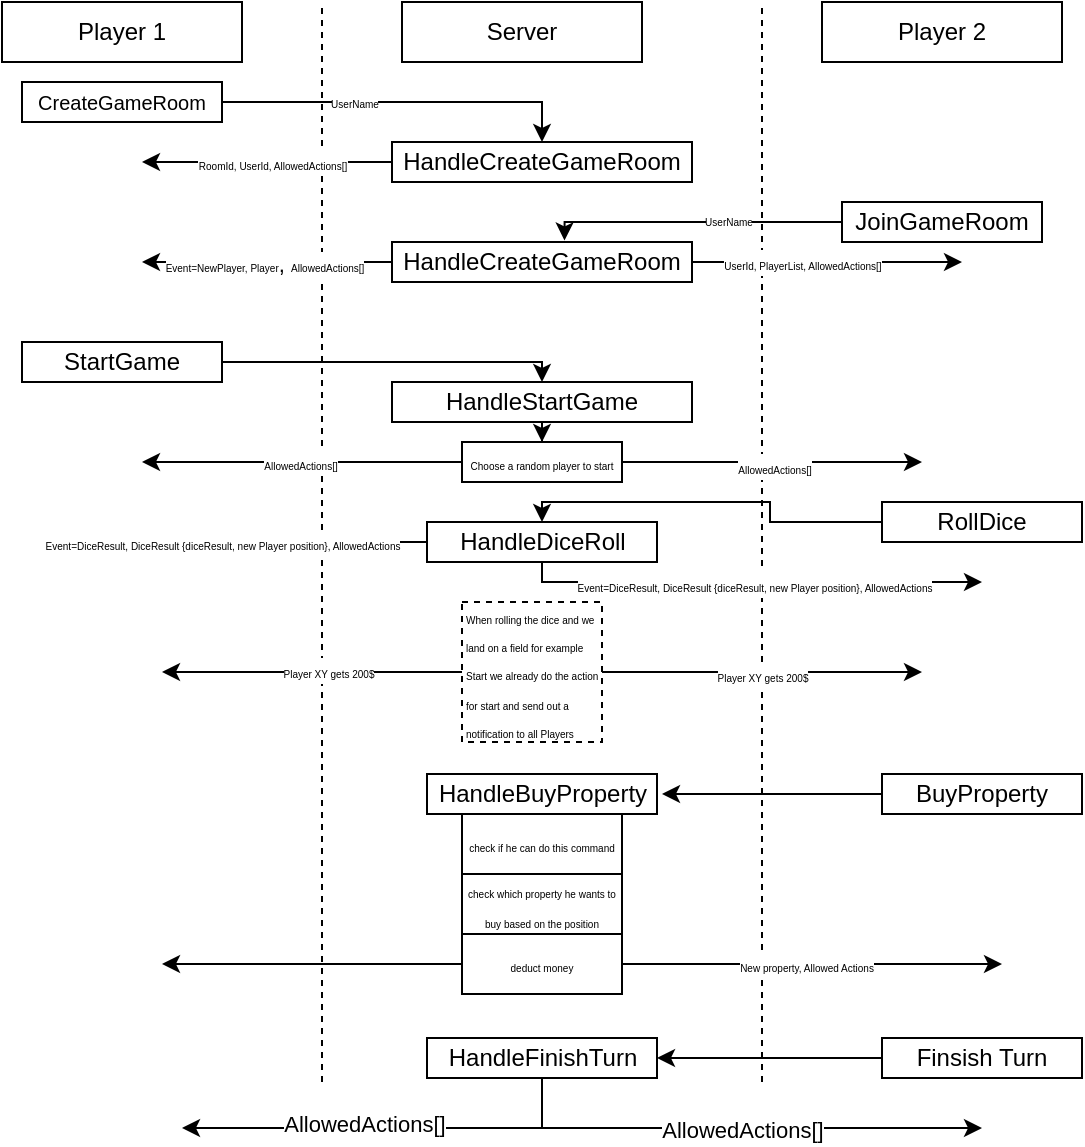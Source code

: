 <mxfile version="26.0.12">
  <diagram name="Page-1" id="1JltymOU_94CAYNyti2q">
    <mxGraphModel dx="1076" dy="583" grid="1" gridSize="10" guides="1" tooltips="1" connect="1" arrows="1" fold="1" page="1" pageScale="1" pageWidth="827" pageHeight="1169" math="0" shadow="0">
      <root>
        <mxCell id="0" />
        <mxCell id="1" parent="0" />
        <mxCell id="a0pdIB2whQw5H2ZO3lu2-11" value="Player 1" style="rounded=0;whiteSpace=wrap;html=1;" vertex="1" parent="1">
          <mxGeometry x="60" y="110" width="120" height="30" as="geometry" />
        </mxCell>
        <mxCell id="a0pdIB2whQw5H2ZO3lu2-12" value="" style="endArrow=none;dashed=1;html=1;rounded=0;" edge="1" parent="1">
          <mxGeometry width="50" height="50" relative="1" as="geometry">
            <mxPoint x="220" y="650" as="sourcePoint" />
            <mxPoint x="220" y="110" as="targetPoint" />
          </mxGeometry>
        </mxCell>
        <mxCell id="a0pdIB2whQw5H2ZO3lu2-19" style="edgeStyle=orthogonalEdgeStyle;rounded=0;orthogonalLoop=1;jettySize=auto;html=1;" edge="1" parent="1" source="a0pdIB2whQw5H2ZO3lu2-13">
          <mxGeometry relative="1" as="geometry">
            <mxPoint x="130" y="190" as="targetPoint" />
            <Array as="points">
              <mxPoint x="160" y="190" />
              <mxPoint x="160" y="190" />
            </Array>
          </mxGeometry>
        </mxCell>
        <mxCell id="a0pdIB2whQw5H2ZO3lu2-21" value="&lt;font style=&quot;font-size: 5px;&quot;&gt;RoomId, UserId, AllowedActions[]&lt;/font&gt;" style="edgeLabel;html=1;align=center;verticalAlign=middle;resizable=0;points=[];" vertex="1" connectable="0" parent="a0pdIB2whQw5H2ZO3lu2-19">
          <mxGeometry x="0.025" relative="1" as="geometry">
            <mxPoint x="4" as="offset" />
          </mxGeometry>
        </mxCell>
        <mxCell id="a0pdIB2whQw5H2ZO3lu2-13" value="HandleCreateGameRoom" style="rounded=0;whiteSpace=wrap;html=1;" vertex="1" parent="1">
          <mxGeometry x="255" y="180" width="150" height="20" as="geometry" />
        </mxCell>
        <mxCell id="a0pdIB2whQw5H2ZO3lu2-14" value="Server" style="rounded=0;whiteSpace=wrap;html=1;" vertex="1" parent="1">
          <mxGeometry x="260" y="110" width="120" height="30" as="geometry" />
        </mxCell>
        <mxCell id="a0pdIB2whQw5H2ZO3lu2-15" value="Player 2" style="rounded=0;whiteSpace=wrap;html=1;" vertex="1" parent="1">
          <mxGeometry x="470" y="110" width="120" height="30" as="geometry" />
        </mxCell>
        <mxCell id="a0pdIB2whQw5H2ZO3lu2-16" value="" style="endArrow=none;dashed=1;html=1;rounded=0;" edge="1" parent="1">
          <mxGeometry width="50" height="50" relative="1" as="geometry">
            <mxPoint x="440" y="650" as="sourcePoint" />
            <mxPoint x="440" y="110" as="targetPoint" />
          </mxGeometry>
        </mxCell>
        <mxCell id="a0pdIB2whQw5H2ZO3lu2-18" style="edgeStyle=orthogonalEdgeStyle;rounded=0;orthogonalLoop=1;jettySize=auto;html=1;entryX=0.5;entryY=0;entryDx=0;entryDy=0;" edge="1" parent="1" source="a0pdIB2whQw5H2ZO3lu2-17" target="a0pdIB2whQw5H2ZO3lu2-13">
          <mxGeometry relative="1" as="geometry" />
        </mxCell>
        <mxCell id="a0pdIB2whQw5H2ZO3lu2-44" value="&lt;font style=&quot;font-size: 5px;&quot;&gt;UserName&lt;/font&gt;" style="edgeLabel;html=1;align=center;verticalAlign=middle;resizable=0;points=[];" vertex="1" connectable="0" parent="a0pdIB2whQw5H2ZO3lu2-18">
          <mxGeometry x="-0.271" y="1" relative="1" as="geometry">
            <mxPoint as="offset" />
          </mxGeometry>
        </mxCell>
        <mxCell id="a0pdIB2whQw5H2ZO3lu2-17" value="&lt;font style=&quot;font-size: 10px;&quot;&gt;CreateGameRoom&lt;/font&gt;" style="rounded=0;whiteSpace=wrap;html=1;" vertex="1" parent="1">
          <mxGeometry x="70" y="150" width="100" height="20" as="geometry" />
        </mxCell>
        <mxCell id="a0pdIB2whQw5H2ZO3lu2-20" value="JoinGameRoom" style="rounded=0;whiteSpace=wrap;html=1;" vertex="1" parent="1">
          <mxGeometry x="480" y="210" width="100" height="20" as="geometry" />
        </mxCell>
        <mxCell id="a0pdIB2whQw5H2ZO3lu2-26" style="edgeStyle=orthogonalEdgeStyle;rounded=0;orthogonalLoop=1;jettySize=auto;html=1;" edge="1" parent="1" source="a0pdIB2whQw5H2ZO3lu2-23">
          <mxGeometry relative="1" as="geometry">
            <mxPoint x="540" y="240" as="targetPoint" />
          </mxGeometry>
        </mxCell>
        <mxCell id="a0pdIB2whQw5H2ZO3lu2-28" value="&lt;font style=&quot;font-size: 5px;&quot;&gt;UserId, PlayerList, AllowedActions[]&lt;/font&gt;" style="edgeLabel;html=1;align=center;verticalAlign=middle;resizable=0;points=[];" vertex="1" connectable="0" parent="a0pdIB2whQw5H2ZO3lu2-26">
          <mxGeometry x="-0.308" y="2" relative="1" as="geometry">
            <mxPoint x="8" y="2" as="offset" />
          </mxGeometry>
        </mxCell>
        <mxCell id="a0pdIB2whQw5H2ZO3lu2-29" style="edgeStyle=orthogonalEdgeStyle;rounded=0;orthogonalLoop=1;jettySize=auto;html=1;" edge="1" parent="1" source="a0pdIB2whQw5H2ZO3lu2-23">
          <mxGeometry relative="1" as="geometry">
            <mxPoint x="130" y="240" as="targetPoint" />
          </mxGeometry>
        </mxCell>
        <mxCell id="a0pdIB2whQw5H2ZO3lu2-31" value="&lt;font style=&quot;font-size: 5px;&quot;&gt;Event=NewPlayer, Player&lt;/font&gt;, &lt;font style=&quot;font-size: 5px;&quot;&gt;AllowedActions[]&lt;/font&gt;" style="edgeLabel;html=1;align=center;verticalAlign=middle;resizable=0;points=[];" vertex="1" connectable="0" parent="a0pdIB2whQw5H2ZO3lu2-29">
          <mxGeometry x="0.025" y="-1" relative="1" as="geometry">
            <mxPoint y="1" as="offset" />
          </mxGeometry>
        </mxCell>
        <mxCell id="a0pdIB2whQw5H2ZO3lu2-23" value="HandleCreateGameRoom" style="rounded=0;whiteSpace=wrap;html=1;" vertex="1" parent="1">
          <mxGeometry x="255" y="230" width="150" height="20" as="geometry" />
        </mxCell>
        <mxCell id="a0pdIB2whQw5H2ZO3lu2-27" style="edgeStyle=orthogonalEdgeStyle;rounded=0;orthogonalLoop=1;jettySize=auto;html=1;entryX=0.575;entryY=-0.039;entryDx=0;entryDy=0;entryPerimeter=0;" edge="1" parent="1" source="a0pdIB2whQw5H2ZO3lu2-20" target="a0pdIB2whQw5H2ZO3lu2-23">
          <mxGeometry relative="1" as="geometry">
            <Array as="points">
              <mxPoint x="341" y="220" />
            </Array>
          </mxGeometry>
        </mxCell>
        <mxCell id="a0pdIB2whQw5H2ZO3lu2-45" value="&lt;font style=&quot;font-size: 5px;&quot;&gt;UserName&lt;/font&gt;" style="edgeLabel;html=1;align=center;verticalAlign=middle;resizable=0;points=[];" vertex="1" connectable="0" parent="a0pdIB2whQw5H2ZO3lu2-27">
          <mxGeometry x="-0.226" y="-2" relative="1" as="geometry">
            <mxPoint as="offset" />
          </mxGeometry>
        </mxCell>
        <mxCell id="a0pdIB2whQw5H2ZO3lu2-35" style="edgeStyle=orthogonalEdgeStyle;rounded=0;orthogonalLoop=1;jettySize=auto;html=1;entryX=0.5;entryY=0;entryDx=0;entryDy=0;" edge="1" parent="1" source="a0pdIB2whQw5H2ZO3lu2-32" target="a0pdIB2whQw5H2ZO3lu2-36">
          <mxGeometry relative="1" as="geometry">
            <mxPoint x="310" y="290" as="targetPoint" />
            <Array as="points">
              <mxPoint x="330" y="290" />
            </Array>
          </mxGeometry>
        </mxCell>
        <mxCell id="a0pdIB2whQw5H2ZO3lu2-32" value="StartGame" style="rounded=0;whiteSpace=wrap;html=1;" vertex="1" parent="1">
          <mxGeometry x="70" y="280" width="100" height="20" as="geometry" />
        </mxCell>
        <mxCell id="a0pdIB2whQw5H2ZO3lu2-38" value="" style="edgeStyle=orthogonalEdgeStyle;rounded=0;orthogonalLoop=1;jettySize=auto;html=1;" edge="1" parent="1" source="a0pdIB2whQw5H2ZO3lu2-36" target="a0pdIB2whQw5H2ZO3lu2-37">
          <mxGeometry relative="1" as="geometry" />
        </mxCell>
        <mxCell id="a0pdIB2whQw5H2ZO3lu2-36" value="HandleStartGame" style="rounded=0;whiteSpace=wrap;html=1;" vertex="1" parent="1">
          <mxGeometry x="255" y="300" width="150" height="20" as="geometry" />
        </mxCell>
        <mxCell id="a0pdIB2whQw5H2ZO3lu2-39" style="edgeStyle=orthogonalEdgeStyle;rounded=0;orthogonalLoop=1;jettySize=auto;html=1;" edge="1" parent="1" source="a0pdIB2whQw5H2ZO3lu2-37">
          <mxGeometry relative="1" as="geometry">
            <mxPoint x="130" y="340" as="targetPoint" />
          </mxGeometry>
        </mxCell>
        <mxCell id="a0pdIB2whQw5H2ZO3lu2-40" value="&lt;font style=&quot;font-size: 5px;&quot;&gt;AllowedActions[]&lt;/font&gt;" style="edgeLabel;html=1;align=center;verticalAlign=middle;resizable=0;points=[];" vertex="1" connectable="0" parent="a0pdIB2whQw5H2ZO3lu2-39">
          <mxGeometry x="0.018" y="-1" relative="1" as="geometry">
            <mxPoint as="offset" />
          </mxGeometry>
        </mxCell>
        <mxCell id="a0pdIB2whQw5H2ZO3lu2-37" value="&lt;font style=&quot;font-size: 5px;&quot;&gt;Choose a random player to start&lt;/font&gt;" style="rounded=0;whiteSpace=wrap;html=1;" vertex="1" parent="1">
          <mxGeometry x="290" y="330" width="80" height="20" as="geometry" />
        </mxCell>
        <mxCell id="a0pdIB2whQw5H2ZO3lu2-41" style="edgeStyle=orthogonalEdgeStyle;rounded=0;orthogonalLoop=1;jettySize=auto;html=1;exitX=1;exitY=0.5;exitDx=0;exitDy=0;" edge="1" parent="1" source="a0pdIB2whQw5H2ZO3lu2-37">
          <mxGeometry relative="1" as="geometry">
            <mxPoint x="520" y="340" as="targetPoint" />
            <mxPoint x="600" y="350" as="sourcePoint" />
          </mxGeometry>
        </mxCell>
        <mxCell id="a0pdIB2whQw5H2ZO3lu2-42" value="&lt;font style=&quot;font-size: 5px;&quot;&gt;AllowedActions[]&lt;/font&gt;" style="edgeLabel;html=1;align=center;verticalAlign=middle;resizable=0;points=[];" vertex="1" connectable="0" parent="a0pdIB2whQw5H2ZO3lu2-41">
          <mxGeometry x="0.018" y="-1" relative="1" as="geometry">
            <mxPoint as="offset" />
          </mxGeometry>
        </mxCell>
        <mxCell id="a0pdIB2whQw5H2ZO3lu2-46" style="edgeStyle=orthogonalEdgeStyle;rounded=0;orthogonalLoop=1;jettySize=auto;html=1;entryX=0.5;entryY=0;entryDx=0;entryDy=0;" edge="1" parent="1" source="a0pdIB2whQw5H2ZO3lu2-43" target="a0pdIB2whQw5H2ZO3lu2-47">
          <mxGeometry relative="1" as="geometry">
            <mxPoint x="400" y="380" as="targetPoint" />
            <Array as="points">
              <mxPoint x="444" y="370" />
              <mxPoint x="444" y="360" />
              <mxPoint x="330" y="360" />
            </Array>
          </mxGeometry>
        </mxCell>
        <mxCell id="a0pdIB2whQw5H2ZO3lu2-43" value="RollDice" style="rounded=0;whiteSpace=wrap;html=1;" vertex="1" parent="1">
          <mxGeometry x="500" y="360" width="100" height="20" as="geometry" />
        </mxCell>
        <mxCell id="a0pdIB2whQw5H2ZO3lu2-48" style="edgeStyle=orthogonalEdgeStyle;rounded=0;orthogonalLoop=1;jettySize=auto;html=1;" edge="1" parent="1" source="a0pdIB2whQw5H2ZO3lu2-47">
          <mxGeometry relative="1" as="geometry">
            <mxPoint x="550" y="400" as="targetPoint" />
            <Array as="points">
              <mxPoint x="330" y="400" />
            </Array>
          </mxGeometry>
        </mxCell>
        <mxCell id="a0pdIB2whQw5H2ZO3lu2-49" value="&lt;font style=&quot;font-size: 5px;&quot;&gt;Event=DiceResult, DiceResult {diceResult, new Player position}, AllowedActions&lt;/font&gt;" style="edgeLabel;html=1;align=center;verticalAlign=middle;resizable=0;points=[];" vertex="1" connectable="0" parent="a0pdIB2whQw5H2ZO3lu2-48">
          <mxGeometry x="0.007" y="-1" relative="1" as="geometry">
            <mxPoint as="offset" />
          </mxGeometry>
        </mxCell>
        <mxCell id="a0pdIB2whQw5H2ZO3lu2-56" style="edgeStyle=orthogonalEdgeStyle;rounded=0;orthogonalLoop=1;jettySize=auto;html=1;" edge="1" parent="1" source="a0pdIB2whQw5H2ZO3lu2-47">
          <mxGeometry relative="1" as="geometry">
            <mxPoint x="130" y="380" as="targetPoint" />
          </mxGeometry>
        </mxCell>
        <mxCell id="a0pdIB2whQw5H2ZO3lu2-57" value="&lt;font style=&quot;font-size: 5px;&quot;&gt;Event=DiceResult, DiceResult {diceResult, new Player position}, AllowedActions&lt;/font&gt;" style="edgeLabel;html=1;align=center;verticalAlign=middle;resizable=0;points=[];" vertex="1" connectable="0" parent="a0pdIB2whQw5H2ZO3lu2-56">
          <mxGeometry x="-0.213" y="1" relative="1" as="geometry">
            <mxPoint x="-46" y="-1" as="offset" />
          </mxGeometry>
        </mxCell>
        <mxCell id="a0pdIB2whQw5H2ZO3lu2-47" value="HandleDiceRoll" style="rounded=0;whiteSpace=wrap;html=1;" vertex="1" parent="1">
          <mxGeometry x="272.5" y="370" width="115" height="20" as="geometry" />
        </mxCell>
        <mxCell id="a0pdIB2whQw5H2ZO3lu2-51" style="edgeStyle=orthogonalEdgeStyle;rounded=0;orthogonalLoop=1;jettySize=auto;html=1;" edge="1" parent="1" source="a0pdIB2whQw5H2ZO3lu2-50">
          <mxGeometry relative="1" as="geometry">
            <mxPoint x="390" y="506" as="targetPoint" />
          </mxGeometry>
        </mxCell>
        <mxCell id="a0pdIB2whQw5H2ZO3lu2-50" value="BuyProperty" style="rounded=0;whiteSpace=wrap;html=1;" vertex="1" parent="1">
          <mxGeometry x="500" y="496" width="100" height="20" as="geometry" />
        </mxCell>
        <mxCell id="a0pdIB2whQw5H2ZO3lu2-55" value="HandleBuyProperty" style="rounded=0;whiteSpace=wrap;html=1;" vertex="1" parent="1">
          <mxGeometry x="272.5" y="496" width="115" height="20" as="geometry" />
        </mxCell>
        <mxCell id="a0pdIB2whQw5H2ZO3lu2-58" value="&lt;font style=&quot;font-size: 5px;&quot;&gt;check which property he wants to buy based on the position&lt;/font&gt;" style="rounded=0;whiteSpace=wrap;html=1;" vertex="1" parent="1">
          <mxGeometry x="290" y="546" width="80" height="30" as="geometry" />
        </mxCell>
        <mxCell id="a0pdIB2whQw5H2ZO3lu2-59" value="&lt;font style=&quot;font-size: 5px;&quot;&gt;check if he can do this command&lt;/font&gt;" style="rounded=0;whiteSpace=wrap;html=1;" vertex="1" parent="1">
          <mxGeometry x="290" y="516" width="80" height="30" as="geometry" />
        </mxCell>
        <mxCell id="a0pdIB2whQw5H2ZO3lu2-62" style="edgeStyle=orthogonalEdgeStyle;rounded=0;orthogonalLoop=1;jettySize=auto;html=1;" edge="1" parent="1" source="a0pdIB2whQw5H2ZO3lu2-61">
          <mxGeometry relative="1" as="geometry">
            <mxPoint x="140" y="591" as="targetPoint" />
          </mxGeometry>
        </mxCell>
        <mxCell id="a0pdIB2whQw5H2ZO3lu2-64" style="edgeStyle=orthogonalEdgeStyle;rounded=0;orthogonalLoop=1;jettySize=auto;html=1;" edge="1" parent="1" source="a0pdIB2whQw5H2ZO3lu2-61">
          <mxGeometry relative="1" as="geometry">
            <mxPoint x="560" y="591" as="targetPoint" />
          </mxGeometry>
        </mxCell>
        <mxCell id="a0pdIB2whQw5H2ZO3lu2-65" value="&lt;font style=&quot;font-size: 5px;&quot;&gt;New property, Allowed Actions&lt;/font&gt;" style="edgeLabel;html=1;align=center;verticalAlign=middle;resizable=0;points=[];" vertex="1" connectable="0" parent="a0pdIB2whQw5H2ZO3lu2-64">
          <mxGeometry x="-0.037" relative="1" as="geometry">
            <mxPoint as="offset" />
          </mxGeometry>
        </mxCell>
        <mxCell id="a0pdIB2whQw5H2ZO3lu2-61" value="&lt;font style=&quot;font-size: 5px;&quot;&gt;deduct money&lt;/font&gt;" style="rounded=0;whiteSpace=wrap;html=1;" vertex="1" parent="1">
          <mxGeometry x="290" y="576" width="80" height="30" as="geometry" />
        </mxCell>
        <mxCell id="a0pdIB2whQw5H2ZO3lu2-68" style="edgeStyle=orthogonalEdgeStyle;rounded=0;orthogonalLoop=1;jettySize=auto;html=1;entryX=1;entryY=0.5;entryDx=0;entryDy=0;" edge="1" parent="1" source="a0pdIB2whQw5H2ZO3lu2-67" target="a0pdIB2whQw5H2ZO3lu2-69">
          <mxGeometry relative="1" as="geometry">
            <mxPoint x="350" y="638" as="targetPoint" />
          </mxGeometry>
        </mxCell>
        <mxCell id="a0pdIB2whQw5H2ZO3lu2-67" value="Finsish Turn" style="rounded=0;whiteSpace=wrap;html=1;" vertex="1" parent="1">
          <mxGeometry x="500" y="628" width="100" height="20" as="geometry" />
        </mxCell>
        <mxCell id="a0pdIB2whQw5H2ZO3lu2-71" style="edgeStyle=orthogonalEdgeStyle;rounded=0;orthogonalLoop=1;jettySize=auto;html=1;" edge="1" parent="1" source="a0pdIB2whQw5H2ZO3lu2-69">
          <mxGeometry relative="1" as="geometry">
            <mxPoint x="550" y="673" as="targetPoint" />
            <Array as="points">
              <mxPoint x="330" y="673" />
            </Array>
          </mxGeometry>
        </mxCell>
        <mxCell id="a0pdIB2whQw5H2ZO3lu2-72" value="AllowedActions[]" style="edgeLabel;html=1;align=center;verticalAlign=middle;resizable=0;points=[];" vertex="1" connectable="0" parent="a0pdIB2whQw5H2ZO3lu2-71">
          <mxGeometry x="0.095" y="-1" relative="1" as="geometry">
            <mxPoint x="-9" as="offset" />
          </mxGeometry>
        </mxCell>
        <mxCell id="a0pdIB2whQw5H2ZO3lu2-73" style="edgeStyle=orthogonalEdgeStyle;rounded=0;orthogonalLoop=1;jettySize=auto;html=1;" edge="1" parent="1" source="a0pdIB2whQw5H2ZO3lu2-69">
          <mxGeometry relative="1" as="geometry">
            <mxPoint x="150" y="673" as="targetPoint" />
            <Array as="points">
              <mxPoint x="330" y="673" />
            </Array>
          </mxGeometry>
        </mxCell>
        <mxCell id="a0pdIB2whQw5H2ZO3lu2-74" value="AllowedActions[]" style="edgeLabel;html=1;align=center;verticalAlign=middle;resizable=0;points=[];" vertex="1" connectable="0" parent="a0pdIB2whQw5H2ZO3lu2-73">
          <mxGeometry x="0.46" y="-2" relative="1" as="geometry">
            <mxPoint x="35" as="offset" />
          </mxGeometry>
        </mxCell>
        <mxCell id="a0pdIB2whQw5H2ZO3lu2-69" value="HandleFinishTurn" style="rounded=0;whiteSpace=wrap;html=1;" vertex="1" parent="1">
          <mxGeometry x="272.5" y="628" width="115" height="20" as="geometry" />
        </mxCell>
        <mxCell id="a0pdIB2whQw5H2ZO3lu2-76" style="edgeStyle=orthogonalEdgeStyle;rounded=0;orthogonalLoop=1;jettySize=auto;html=1;" edge="1" parent="1" source="a0pdIB2whQw5H2ZO3lu2-75">
          <mxGeometry relative="1" as="geometry">
            <mxPoint x="140" y="445" as="targetPoint" />
          </mxGeometry>
        </mxCell>
        <mxCell id="a0pdIB2whQw5H2ZO3lu2-79" value="&lt;font style=&quot;font-size: 5px;&quot;&gt;Player XY gets 200$&lt;/font&gt;" style="edgeLabel;html=1;align=center;verticalAlign=middle;resizable=0;points=[];" vertex="1" connectable="0" parent="a0pdIB2whQw5H2ZO3lu2-76">
          <mxGeometry x="-0.106" y="-1" relative="1" as="geometry">
            <mxPoint as="offset" />
          </mxGeometry>
        </mxCell>
        <mxCell id="a0pdIB2whQw5H2ZO3lu2-77" style="edgeStyle=orthogonalEdgeStyle;rounded=0;orthogonalLoop=1;jettySize=auto;html=1;" edge="1" parent="1" source="a0pdIB2whQw5H2ZO3lu2-75">
          <mxGeometry relative="1" as="geometry">
            <mxPoint x="520" y="445" as="targetPoint" />
          </mxGeometry>
        </mxCell>
        <mxCell id="a0pdIB2whQw5H2ZO3lu2-78" value="&lt;font style=&quot;font-size: 5px;&quot;&gt;Player XY gets 200$&lt;/font&gt;" style="edgeLabel;html=1;align=center;verticalAlign=middle;resizable=0;points=[];" vertex="1" connectable="0" parent="a0pdIB2whQw5H2ZO3lu2-77">
          <mxGeometry x="-0.011" y="-1" relative="1" as="geometry">
            <mxPoint as="offset" />
          </mxGeometry>
        </mxCell>
        <mxCell id="a0pdIB2whQw5H2ZO3lu2-75" value="&lt;p align=&quot;left&quot;&gt;&lt;font style=&quot;font-size: 5px;&quot;&gt;When rolling the dice and we land on a field for example Start we already do the action for start and send out a notification to all Players&lt;/font&gt;&lt;/p&gt;" style="whiteSpace=wrap;html=1;aspect=fixed;dashed=1;align=left;" vertex="1" parent="1">
          <mxGeometry x="290" y="410" width="70" height="70" as="geometry" />
        </mxCell>
      </root>
    </mxGraphModel>
  </diagram>
</mxfile>
